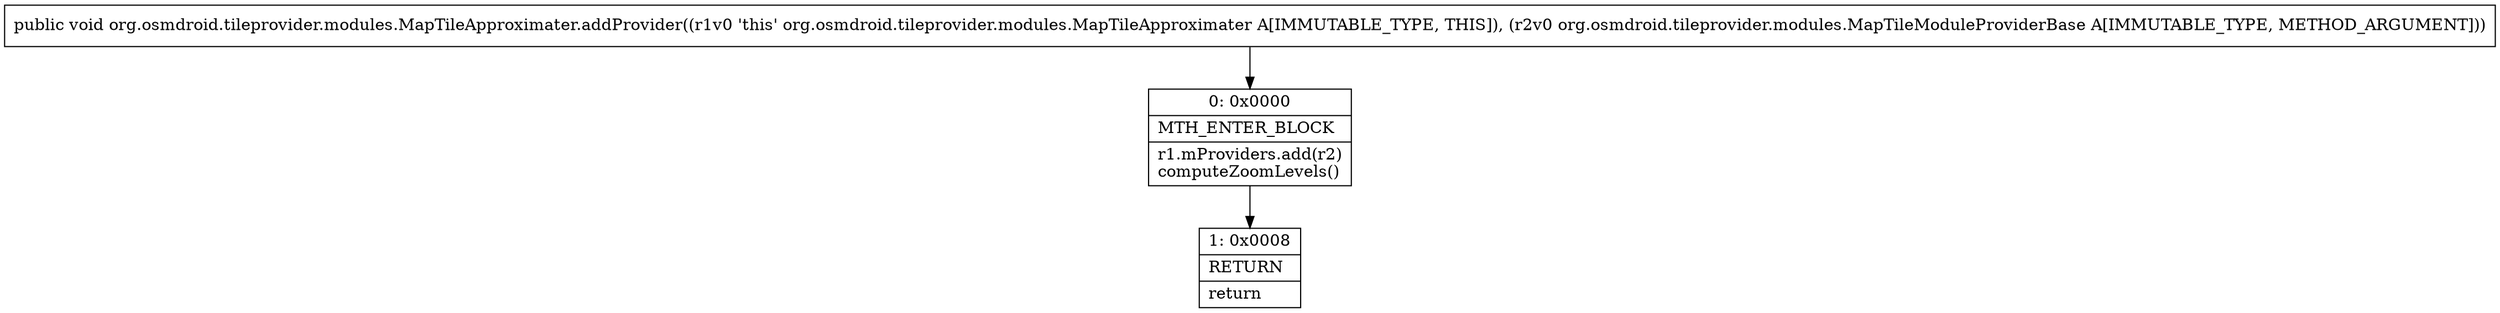 digraph "CFG fororg.osmdroid.tileprovider.modules.MapTileApproximater.addProvider(Lorg\/osmdroid\/tileprovider\/modules\/MapTileModuleProviderBase;)V" {
Node_0 [shape=record,label="{0\:\ 0x0000|MTH_ENTER_BLOCK\l|r1.mProviders.add(r2)\lcomputeZoomLevels()\l}"];
Node_1 [shape=record,label="{1\:\ 0x0008|RETURN\l|return\l}"];
MethodNode[shape=record,label="{public void org.osmdroid.tileprovider.modules.MapTileApproximater.addProvider((r1v0 'this' org.osmdroid.tileprovider.modules.MapTileApproximater A[IMMUTABLE_TYPE, THIS]), (r2v0 org.osmdroid.tileprovider.modules.MapTileModuleProviderBase A[IMMUTABLE_TYPE, METHOD_ARGUMENT])) }"];
MethodNode -> Node_0;
Node_0 -> Node_1;
}

